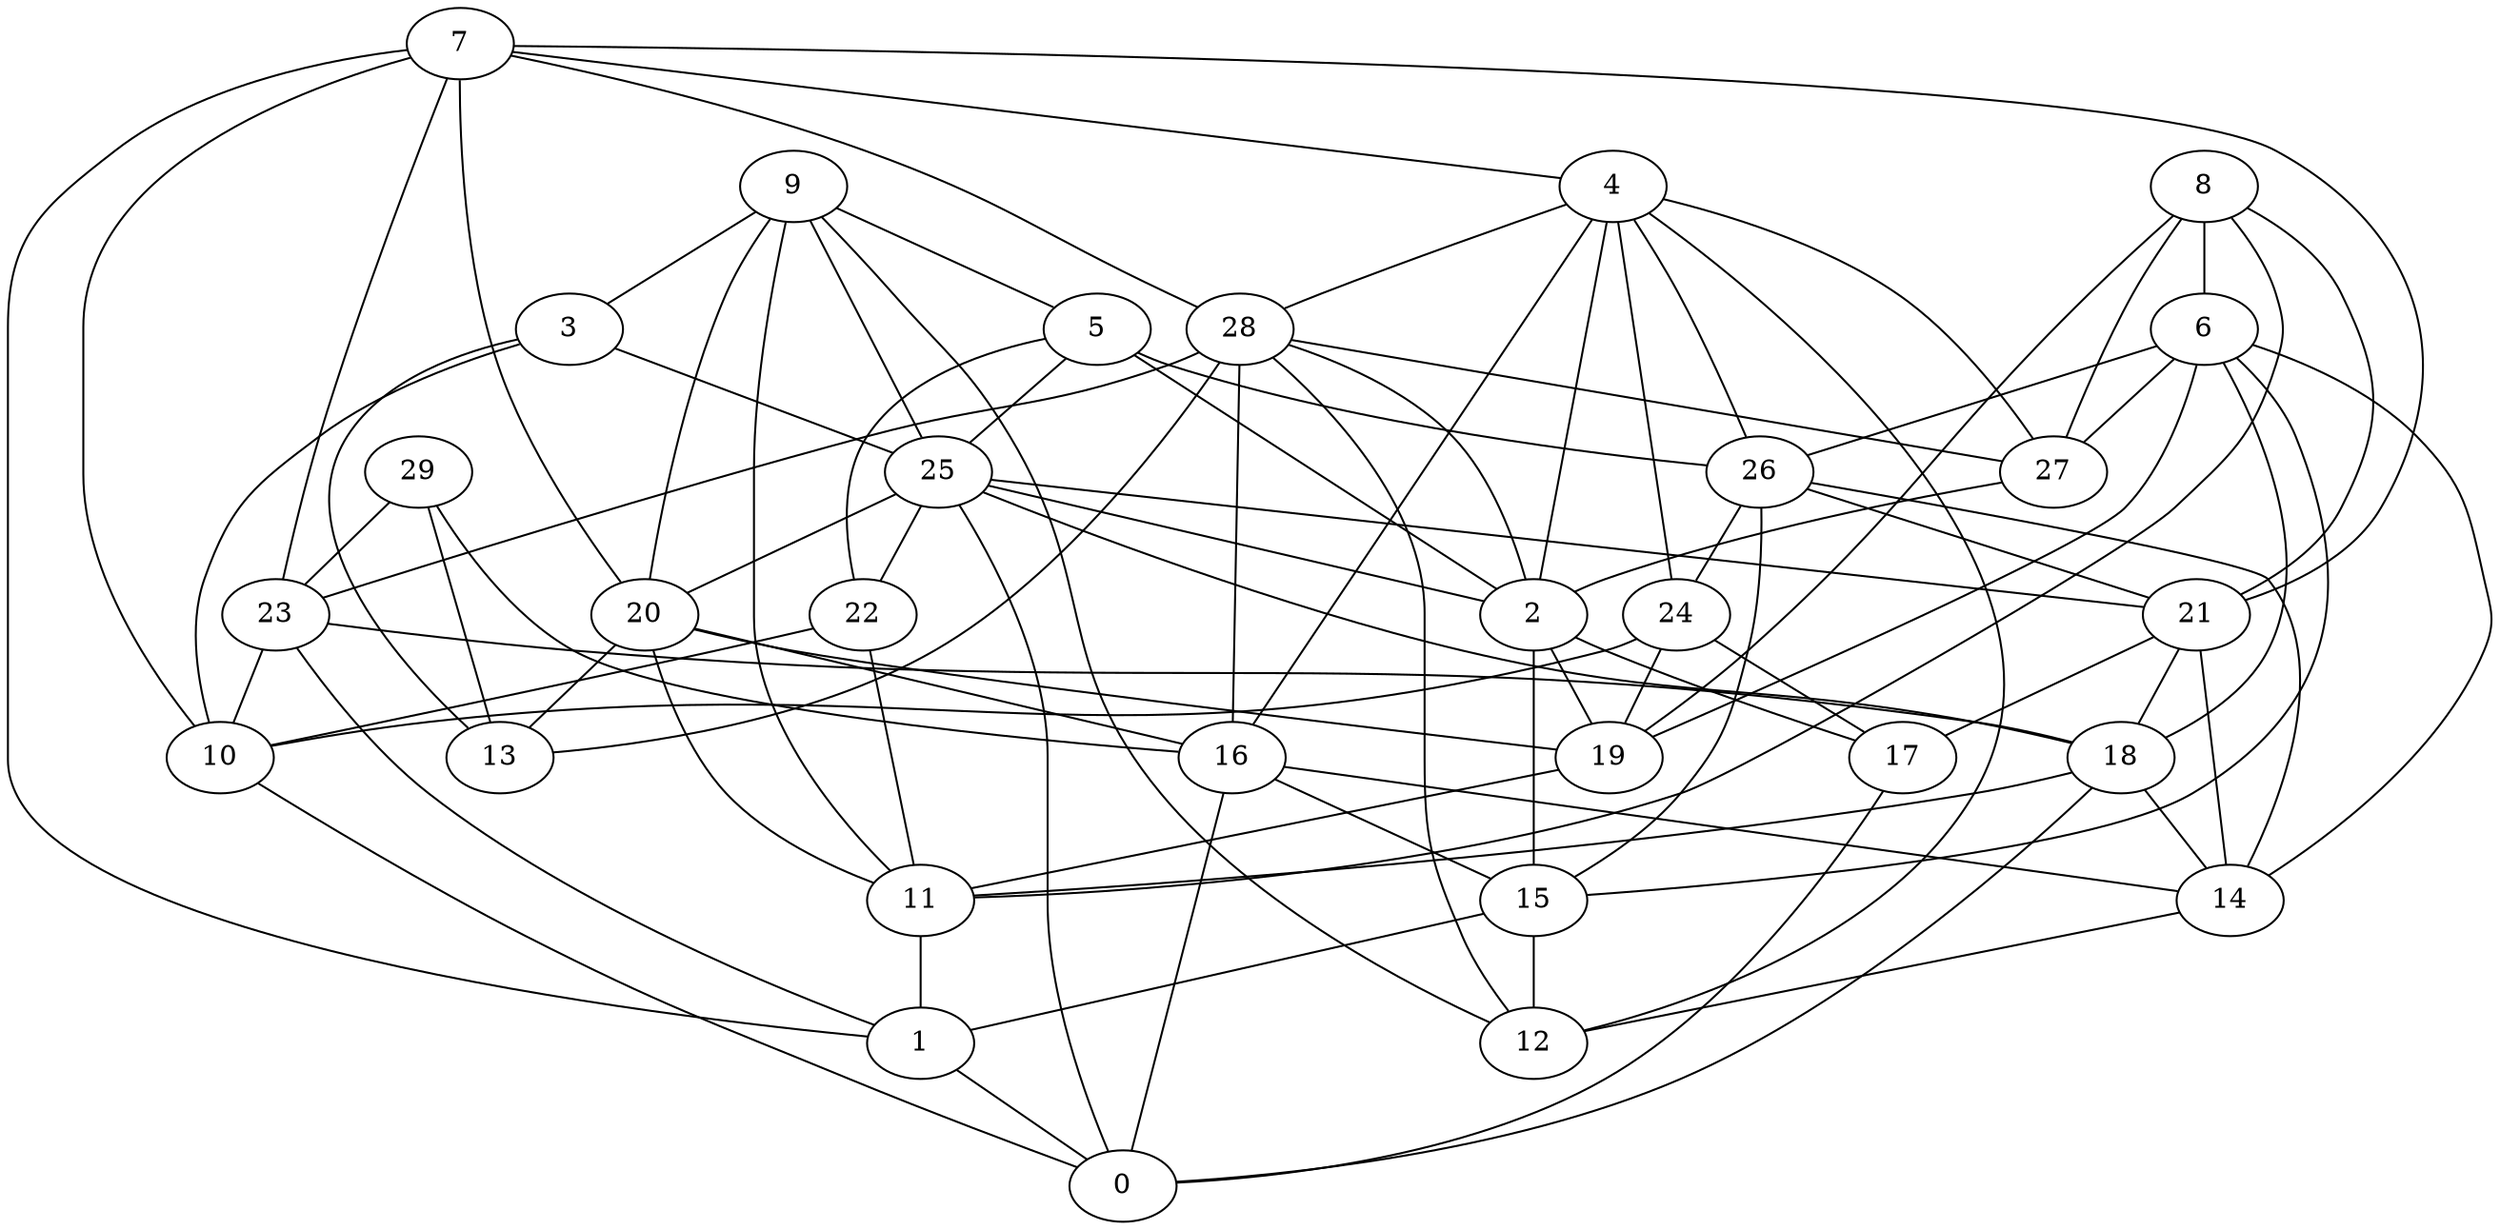 digraph GG_graph {

subgraph G_graph {
edge [color = black]
"15" -> "12" [dir = none]
"29" -> "16" [dir = none]
"26" -> "15" [dir = none]
"26" -> "24" [dir = none]
"26" -> "21" [dir = none]
"9" -> "3" [dir = none]
"6" -> "27" [dir = none]
"6" -> "14" [dir = none]
"6" -> "19" [dir = none]
"6" -> "26" [dir = none]
"3" -> "13" [dir = none]
"3" -> "25" [dir = none]
"16" -> "0" [dir = none]
"25" -> "21" [dir = none]
"4" -> "16" [dir = none]
"4" -> "2" [dir = none]
"7" -> "23" [dir = none]
"7" -> "1" [dir = none]
"7" -> "4" [dir = none]
"7" -> "21" [dir = none]
"28" -> "13" [dir = none]
"23" -> "10" [dir = none]
"21" -> "18" [dir = none]
"20" -> "11" [dir = none]
"20" -> "13" [dir = none]
"5" -> "22" [dir = none]
"5" -> "2" [dir = none]
"8" -> "21" [dir = none]
"24" -> "17" [dir = none]
"8" -> "11" [dir = none]
"11" -> "1" [dir = none]
"28" -> "27" [dir = none]
"2" -> "19" [dir = none]
"25" -> "22" [dir = none]
"26" -> "14" [dir = none]
"8" -> "27" [dir = none]
"24" -> "10" [dir = none]
"4" -> "26" [dir = none]
"17" -> "0" [dir = none]
"3" -> "10" [dir = none]
"23" -> "1" [dir = none]
"9" -> "11" [dir = none]
"28" -> "2" [dir = none]
"28" -> "23" [dir = none]
"8" -> "6" [dir = none]
"18" -> "0" [dir = none]
"28" -> "12" [dir = none]
"9" -> "25" [dir = none]
"23" -> "18" [dir = none]
"22" -> "11" [dir = none]
"4" -> "28" [dir = none]
"9" -> "20" [dir = none]
"16" -> "15" [dir = none]
"20" -> "19" [dir = none]
"22" -> "10" [dir = none]
"2" -> "15" [dir = none]
"1" -> "0" [dir = none]
"24" -> "19" [dir = none]
"18" -> "14" [dir = none]
"7" -> "20" [dir = none]
"9" -> "12" [dir = none]
"7" -> "10" [dir = none]
"25" -> "2" [dir = none]
"21" -> "17" [dir = none]
"9" -> "5" [dir = none]
"8" -> "19" [dir = none]
"29" -> "23" [dir = none]
"6" -> "18" [dir = none]
"10" -> "0" [dir = none]
"16" -> "14" [dir = none]
"28" -> "16" [dir = none]
"25" -> "20" [dir = none]
"25" -> "18" [dir = none]
"5" -> "26" [dir = none]
"20" -> "16" [dir = none]
"29" -> "13" [dir = none]
"4" -> "24" [dir = none]
"7" -> "28" [dir = none]
"19" -> "11" [dir = none]
"25" -> "0" [dir = none]
"21" -> "14" [dir = none]
"14" -> "12" [dir = none]
"6" -> "15" [dir = none]
"27" -> "2" [dir = none]
"4" -> "27" [dir = none]
"18" -> "11" [dir = none]
"4" -> "12" [dir = none]
"5" -> "25" [dir = none]
"15" -> "1" [dir = none]
"2" -> "17" [dir = none]
}

}

